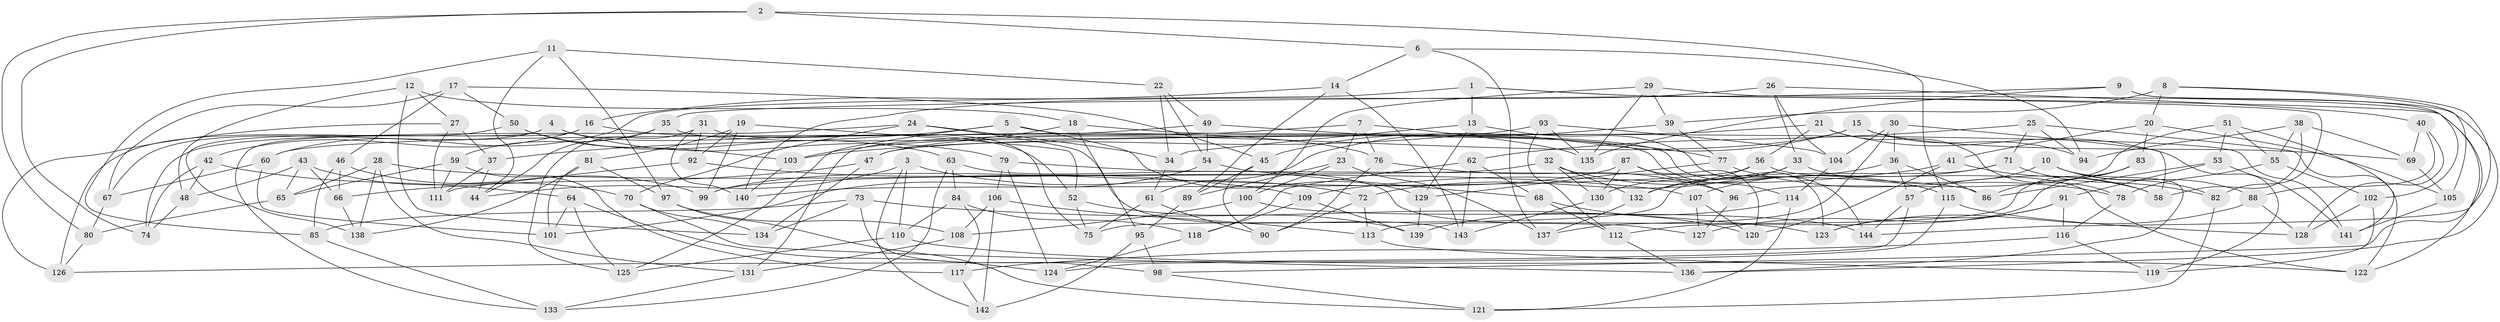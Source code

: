// coarse degree distribution, {6: 0.26744186046511625, 4: 0.5465116279069767, 5: 0.03488372093023256, 8: 0.08139534883720931, 11: 0.023255813953488372, 9: 0.011627906976744186, 7: 0.011627906976744186, 10: 0.011627906976744186, 3: 0.011627906976744186}
// Generated by graph-tools (version 1.1) at 2025/20/03/04/25 18:20:39]
// undirected, 144 vertices, 288 edges
graph export_dot {
graph [start="1"]
  node [color=gray90,style=filled];
  1;
  2;
  3;
  4;
  5;
  6;
  7;
  8;
  9;
  10;
  11;
  12;
  13;
  14;
  15;
  16;
  17;
  18;
  19;
  20;
  21;
  22;
  23;
  24;
  25;
  26;
  27;
  28;
  29;
  30;
  31;
  32;
  33;
  34;
  35;
  36;
  37;
  38;
  39;
  40;
  41;
  42;
  43;
  44;
  45;
  46;
  47;
  48;
  49;
  50;
  51;
  52;
  53;
  54;
  55;
  56;
  57;
  58;
  59;
  60;
  61;
  62;
  63;
  64;
  65;
  66;
  67;
  68;
  69;
  70;
  71;
  72;
  73;
  74;
  75;
  76;
  77;
  78;
  79;
  80;
  81;
  82;
  83;
  84;
  85;
  86;
  87;
  88;
  89;
  90;
  91;
  92;
  93;
  94;
  95;
  96;
  97;
  98;
  99;
  100;
  101;
  102;
  103;
  104;
  105;
  106;
  107;
  108;
  109;
  110;
  111;
  112;
  113;
  114;
  115;
  116;
  117;
  118;
  119;
  120;
  121;
  122;
  123;
  124;
  125;
  126;
  127;
  128;
  129;
  130;
  131;
  132;
  133;
  134;
  135;
  136;
  137;
  138;
  139;
  140;
  141;
  142;
  143;
  144;
  1 -- 82;
  1 -- 122;
  1 -- 13;
  1 -- 60;
  2 -- 74;
  2 -- 115;
  2 -- 80;
  2 -- 6;
  3 -- 72;
  3 -- 142;
  3 -- 110;
  3 -- 44;
  4 -- 138;
  4 -- 52;
  4 -- 67;
  4 -- 79;
  5 -- 129;
  5 -- 125;
  5 -- 123;
  5 -- 37;
  6 -- 137;
  6 -- 14;
  6 -- 94;
  7 -- 131;
  7 -- 135;
  7 -- 23;
  7 -- 76;
  8 -- 39;
  8 -- 144;
  8 -- 105;
  8 -- 20;
  9 -- 102;
  9 -- 35;
  9 -- 135;
  9 -- 136;
  10 -- 88;
  10 -- 136;
  10 -- 82;
  10 -- 57;
  11 -- 85;
  11 -- 97;
  11 -- 44;
  11 -- 22;
  12 -- 27;
  12 -- 48;
  12 -- 134;
  12 -- 18;
  13 -- 129;
  13 -- 144;
  13 -- 34;
  14 -- 16;
  14 -- 143;
  14 -- 89;
  15 -- 69;
  15 -- 94;
  15 -- 61;
  15 -- 47;
  16 -- 133;
  16 -- 42;
  16 -- 76;
  17 -- 45;
  17 -- 50;
  17 -- 67;
  17 -- 46;
  18 -- 103;
  18 -- 141;
  18 -- 95;
  19 -- 92;
  19 -- 52;
  19 -- 99;
  19 -- 81;
  20 -- 41;
  20 -- 83;
  20 -- 105;
  21 -- 78;
  21 -- 47;
  21 -- 56;
  21 -- 119;
  22 -- 49;
  22 -- 34;
  22 -- 54;
  23 -- 100;
  23 -- 89;
  23 -- 137;
  24 -- 74;
  24 -- 143;
  24 -- 70;
  24 -- 34;
  25 -- 62;
  25 -- 122;
  25 -- 71;
  25 -- 94;
  26 -- 140;
  26 -- 33;
  26 -- 40;
  26 -- 104;
  27 -- 111;
  27 -- 126;
  27 -- 37;
  28 -- 65;
  28 -- 107;
  28 -- 138;
  28 -- 131;
  29 -- 98;
  29 -- 135;
  29 -- 39;
  29 -- 100;
  30 -- 58;
  30 -- 137;
  30 -- 104;
  30 -- 36;
  31 -- 140;
  31 -- 92;
  31 -- 125;
  31 -- 75;
  32 -- 132;
  32 -- 130;
  32 -- 99;
  32 -- 115;
  33 -- 72;
  33 -- 130;
  33 -- 58;
  34 -- 61;
  35 -- 44;
  35 -- 59;
  35 -- 114;
  36 -- 57;
  36 -- 132;
  36 -- 86;
  37 -- 111;
  37 -- 44;
  38 -- 94;
  38 -- 69;
  38 -- 55;
  38 -- 58;
  39 -- 77;
  39 -- 45;
  40 -- 69;
  40 -- 128;
  40 -- 88;
  41 -- 120;
  41 -- 109;
  41 -- 58;
  42 -- 74;
  42 -- 64;
  42 -- 48;
  43 -- 48;
  43 -- 70;
  43 -- 65;
  43 -- 66;
  45 -- 90;
  45 -- 89;
  46 -- 99;
  46 -- 66;
  46 -- 85;
  47 -- 66;
  47 -- 134;
  48 -- 74;
  49 -- 77;
  49 -- 60;
  49 -- 54;
  50 -- 103;
  50 -- 63;
  50 -- 126;
  51 -- 141;
  51 -- 96;
  51 -- 55;
  51 -- 53;
  52 -- 139;
  52 -- 75;
  53 -- 141;
  53 -- 86;
  53 -- 91;
  54 -- 101;
  54 -- 68;
  55 -- 102;
  55 -- 78;
  56 -- 140;
  56 -- 122;
  56 -- 132;
  57 -- 126;
  57 -- 144;
  59 -- 111;
  59 -- 65;
  59 -- 117;
  60 -- 101;
  60 -- 67;
  61 -- 90;
  61 -- 75;
  62 -- 68;
  62 -- 118;
  62 -- 143;
  63 -- 133;
  63 -- 84;
  63 -- 127;
  64 -- 101;
  64 -- 125;
  64 -- 124;
  65 -- 80;
  66 -- 138;
  67 -- 80;
  68 -- 120;
  68 -- 112;
  69 -- 105;
  70 -- 136;
  70 -- 134;
  71 -- 107;
  71 -- 82;
  71 -- 75;
  72 -- 113;
  72 -- 90;
  73 -- 123;
  73 -- 98;
  73 -- 134;
  73 -- 85;
  76 -- 96;
  76 -- 90;
  77 -- 129;
  77 -- 78;
  78 -- 116;
  79 -- 124;
  79 -- 106;
  79 -- 86;
  80 -- 126;
  81 -- 97;
  81 -- 138;
  81 -- 101;
  82 -- 121;
  83 -- 112;
  83 -- 86;
  83 -- 113;
  84 -- 118;
  84 -- 117;
  84 -- 110;
  85 -- 133;
  87 -- 130;
  87 -- 99;
  87 -- 120;
  87 -- 96;
  88 -- 128;
  88 -- 123;
  89 -- 95;
  91 -- 127;
  91 -- 116;
  91 -- 123;
  92 -- 109;
  92 -- 111;
  93 -- 103;
  93 -- 104;
  93 -- 135;
  93 -- 112;
  95 -- 142;
  95 -- 98;
  96 -- 127;
  97 -- 108;
  97 -- 121;
  98 -- 121;
  100 -- 144;
  100 -- 108;
  102 -- 119;
  102 -- 128;
  103 -- 140;
  104 -- 114;
  105 -- 141;
  106 -- 113;
  106 -- 142;
  106 -- 108;
  107 -- 127;
  107 -- 120;
  108 -- 131;
  109 -- 139;
  109 -- 118;
  110 -- 125;
  110 -- 122;
  112 -- 136;
  113 -- 119;
  114 -- 139;
  114 -- 121;
  115 -- 124;
  115 -- 128;
  116 -- 117;
  116 -- 119;
  117 -- 142;
  118 -- 124;
  129 -- 139;
  130 -- 143;
  131 -- 133;
  132 -- 137;
}
